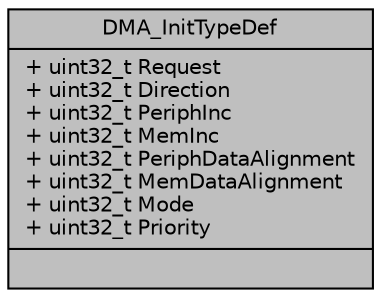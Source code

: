 digraph "DMA_InitTypeDef"
{
 // LATEX_PDF_SIZE
  edge [fontname="Helvetica",fontsize="10",labelfontname="Helvetica",labelfontsize="10"];
  node [fontname="Helvetica",fontsize="10",shape=record];
  Node1 [label="{DMA_InitTypeDef\n|+ uint32_t Request\l+ uint32_t Direction\l+ uint32_t PeriphInc\l+ uint32_t MemInc\l+ uint32_t PeriphDataAlignment\l+ uint32_t MemDataAlignment\l+ uint32_t Mode\l+ uint32_t Priority\l|}",height=0.2,width=0.4,color="black", fillcolor="grey75", style="filled", fontcolor="black",tooltip="DMA Configuration Structure definition."];
}
